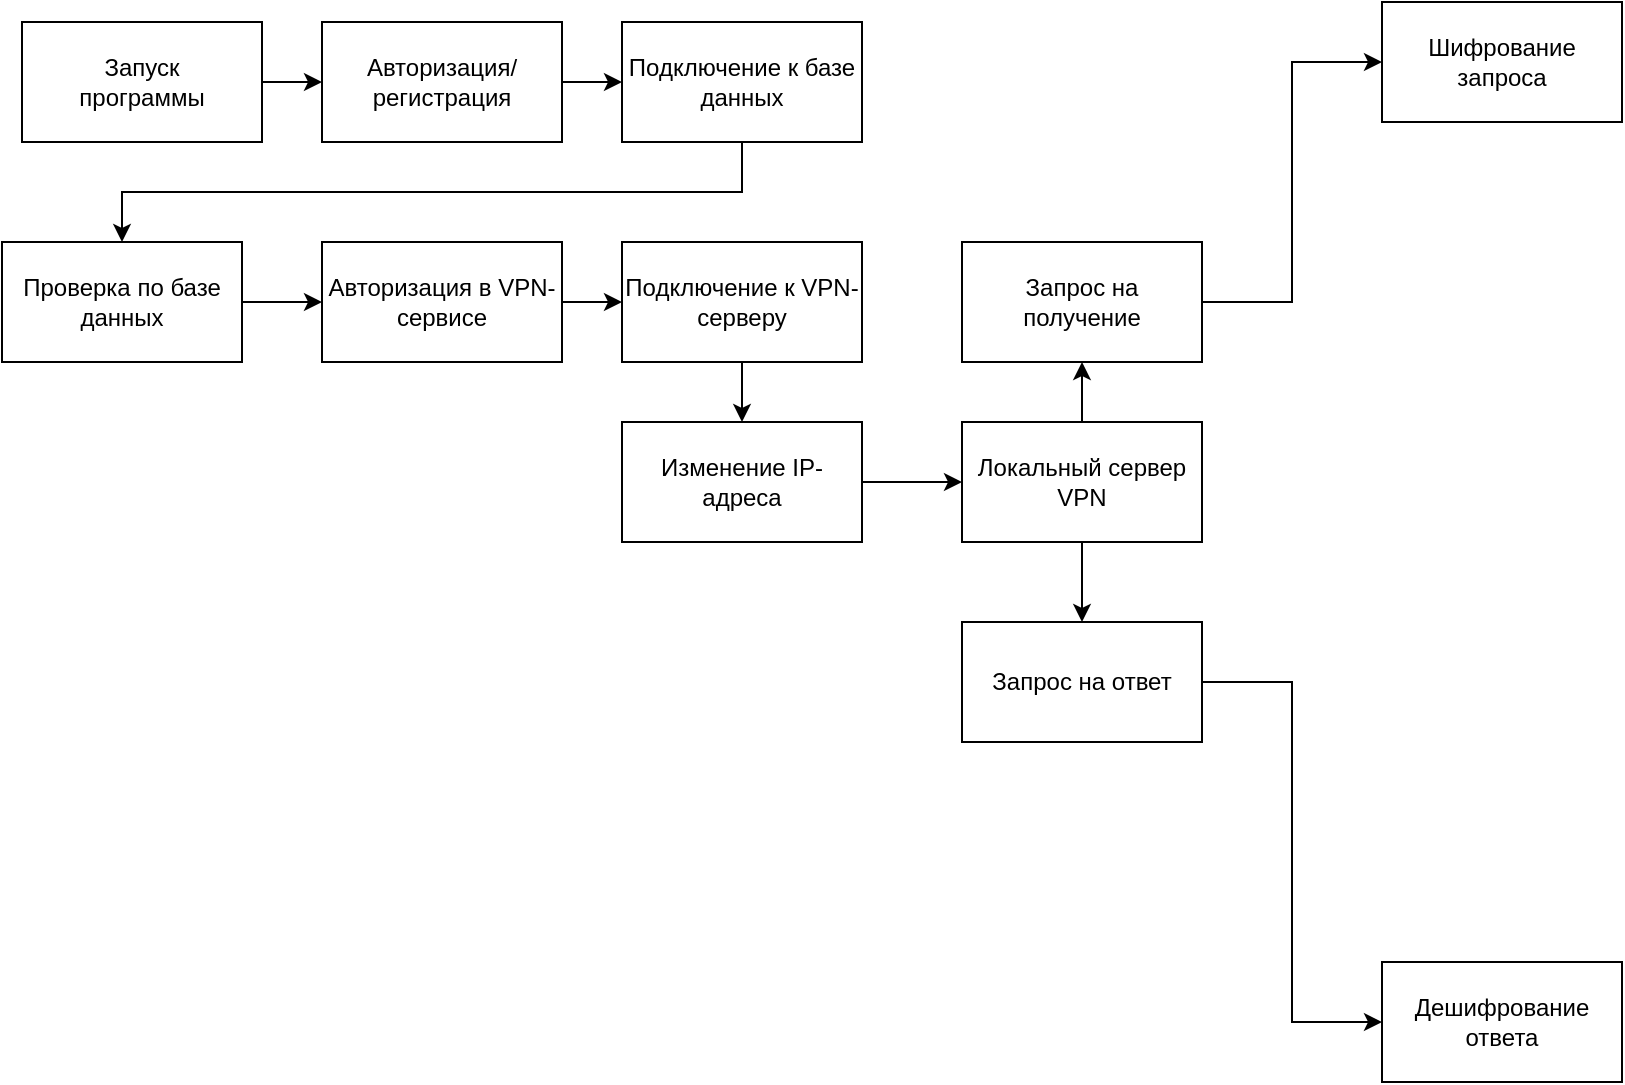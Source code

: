 <mxfile version="22.1.18" type="github">
  <diagram name="Страница — 1" id="HSFspTWDWQAz7sQMw6sd">
    <mxGraphModel dx="1195" dy="1819" grid="1" gridSize="10" guides="1" tooltips="1" connect="1" arrows="1" fold="1" page="1" pageScale="1" pageWidth="827" pageHeight="1169" math="0" shadow="0">
      <root>
        <mxCell id="0" />
        <mxCell id="1" parent="0" />
        <mxCell id="WGomVylFgQ79Y82duLZ2-8" style="edgeStyle=orthogonalEdgeStyle;rounded=0;orthogonalLoop=1;jettySize=auto;html=1;exitX=0.5;exitY=0;exitDx=0;exitDy=0;entryX=0.5;entryY=1;entryDx=0;entryDy=0;" edge="1" parent="1" source="WGomVylFgQ79Y82duLZ2-1" target="WGomVylFgQ79Y82duLZ2-2">
          <mxGeometry relative="1" as="geometry" />
        </mxCell>
        <mxCell id="WGomVylFgQ79Y82duLZ2-9" style="edgeStyle=orthogonalEdgeStyle;rounded=0;orthogonalLoop=1;jettySize=auto;html=1;exitX=0.5;exitY=1;exitDx=0;exitDy=0;entryX=0.5;entryY=0;entryDx=0;entryDy=0;" edge="1" parent="1" source="WGomVylFgQ79Y82duLZ2-1" target="WGomVylFgQ79Y82duLZ2-3">
          <mxGeometry relative="1" as="geometry" />
        </mxCell>
        <mxCell id="WGomVylFgQ79Y82duLZ2-1" value="Локальный сервер VPN" style="rounded=0;whiteSpace=wrap;html=1;" vertex="1" parent="1">
          <mxGeometry x="600" y="200" width="120" height="60" as="geometry" />
        </mxCell>
        <mxCell id="WGomVylFgQ79Y82duLZ2-6" style="edgeStyle=orthogonalEdgeStyle;rounded=0;orthogonalLoop=1;jettySize=auto;html=1;exitX=1;exitY=0.5;exitDx=0;exitDy=0;entryX=0;entryY=0.5;entryDx=0;entryDy=0;" edge="1" parent="1" source="WGomVylFgQ79Y82duLZ2-2" target="WGomVylFgQ79Y82duLZ2-4">
          <mxGeometry relative="1" as="geometry" />
        </mxCell>
        <mxCell id="WGomVylFgQ79Y82duLZ2-2" value="Запрос на получение" style="rounded=0;whiteSpace=wrap;html=1;" vertex="1" parent="1">
          <mxGeometry x="600" y="110" width="120" height="60" as="geometry" />
        </mxCell>
        <mxCell id="WGomVylFgQ79Y82duLZ2-7" style="edgeStyle=orthogonalEdgeStyle;rounded=0;orthogonalLoop=1;jettySize=auto;html=1;exitX=1;exitY=0.5;exitDx=0;exitDy=0;entryX=0;entryY=0.5;entryDx=0;entryDy=0;" edge="1" parent="1" source="WGomVylFgQ79Y82duLZ2-3" target="WGomVylFgQ79Y82duLZ2-5">
          <mxGeometry relative="1" as="geometry" />
        </mxCell>
        <mxCell id="WGomVylFgQ79Y82duLZ2-3" value="Запрос на ответ" style="rounded=0;whiteSpace=wrap;html=1;" vertex="1" parent="1">
          <mxGeometry x="600" y="300" width="120" height="60" as="geometry" />
        </mxCell>
        <mxCell id="WGomVylFgQ79Y82duLZ2-4" value="Шифрование запроса" style="rounded=0;whiteSpace=wrap;html=1;" vertex="1" parent="1">
          <mxGeometry x="810" y="-10" width="120" height="60" as="geometry" />
        </mxCell>
        <mxCell id="WGomVylFgQ79Y82duLZ2-5" value="Дешифрование ответа" style="rounded=0;whiteSpace=wrap;html=1;" vertex="1" parent="1">
          <mxGeometry x="810" y="470" width="120" height="60" as="geometry" />
        </mxCell>
        <mxCell id="WGomVylFgQ79Y82duLZ2-38" style="edgeStyle=orthogonalEdgeStyle;rounded=0;orthogonalLoop=1;jettySize=auto;html=1;exitX=1;exitY=0.5;exitDx=0;exitDy=0;entryX=0;entryY=0.5;entryDx=0;entryDy=0;" edge="1" parent="1" source="WGomVylFgQ79Y82duLZ2-11" target="WGomVylFgQ79Y82duLZ2-24">
          <mxGeometry relative="1" as="geometry" />
        </mxCell>
        <mxCell id="WGomVylFgQ79Y82duLZ2-11" value="Запуск&lt;br&gt;программы" style="rounded=0;whiteSpace=wrap;html=1;" vertex="1" parent="1">
          <mxGeometry x="130" width="120" height="60" as="geometry" />
        </mxCell>
        <mxCell id="WGomVylFgQ79Y82duLZ2-34" style="edgeStyle=orthogonalEdgeStyle;rounded=0;orthogonalLoop=1;jettySize=auto;html=1;exitX=1;exitY=0.5;exitDx=0;exitDy=0;entryX=0;entryY=0.5;entryDx=0;entryDy=0;" edge="1" parent="1" source="WGomVylFgQ79Y82duLZ2-12" target="WGomVylFgQ79Y82duLZ2-15">
          <mxGeometry relative="1" as="geometry" />
        </mxCell>
        <mxCell id="WGomVylFgQ79Y82duLZ2-12" value="Авторизация в VPN-сервисе" style="rounded=0;whiteSpace=wrap;html=1;" vertex="1" parent="1">
          <mxGeometry x="280" y="110" width="120" height="60" as="geometry" />
        </mxCell>
        <mxCell id="WGomVylFgQ79Y82duLZ2-35" style="edgeStyle=orthogonalEdgeStyle;rounded=0;orthogonalLoop=1;jettySize=auto;html=1;exitX=1;exitY=0.5;exitDx=0;exitDy=0;entryX=0;entryY=0.5;entryDx=0;entryDy=0;" edge="1" parent="1" source="WGomVylFgQ79Y82duLZ2-14" target="WGomVylFgQ79Y82duLZ2-12">
          <mxGeometry relative="1" as="geometry" />
        </mxCell>
        <mxCell id="WGomVylFgQ79Y82duLZ2-14" value="Проверка по базе данных" style="rounded=0;whiteSpace=wrap;html=1;" vertex="1" parent="1">
          <mxGeometry x="120" y="110" width="120" height="60" as="geometry" />
        </mxCell>
        <mxCell id="WGomVylFgQ79Y82duLZ2-33" style="edgeStyle=orthogonalEdgeStyle;rounded=0;orthogonalLoop=1;jettySize=auto;html=1;exitX=0.5;exitY=1;exitDx=0;exitDy=0;entryX=0.5;entryY=0;entryDx=0;entryDy=0;" edge="1" parent="1" source="WGomVylFgQ79Y82duLZ2-15" target="WGomVylFgQ79Y82duLZ2-20">
          <mxGeometry relative="1" as="geometry" />
        </mxCell>
        <mxCell id="WGomVylFgQ79Y82duLZ2-15" value="Подключение к VPN-серверу" style="rounded=0;whiteSpace=wrap;html=1;" vertex="1" parent="1">
          <mxGeometry x="430" y="110" width="120" height="60" as="geometry" />
        </mxCell>
        <mxCell id="WGomVylFgQ79Y82duLZ2-32" style="edgeStyle=orthogonalEdgeStyle;rounded=0;orthogonalLoop=1;jettySize=auto;html=1;exitX=1;exitY=0.5;exitDx=0;exitDy=0;entryX=0;entryY=0.5;entryDx=0;entryDy=0;" edge="1" parent="1" source="WGomVylFgQ79Y82duLZ2-20" target="WGomVylFgQ79Y82duLZ2-1">
          <mxGeometry relative="1" as="geometry" />
        </mxCell>
        <mxCell id="WGomVylFgQ79Y82duLZ2-20" value="Изменение IP-адреса" style="rounded=0;whiteSpace=wrap;html=1;" vertex="1" parent="1">
          <mxGeometry x="430" y="200" width="120" height="60" as="geometry" />
        </mxCell>
        <mxCell id="WGomVylFgQ79Y82duLZ2-36" style="edgeStyle=orthogonalEdgeStyle;rounded=0;orthogonalLoop=1;jettySize=auto;html=1;exitX=0.5;exitY=1;exitDx=0;exitDy=0;entryX=0.5;entryY=0;entryDx=0;entryDy=0;" edge="1" parent="1" source="WGomVylFgQ79Y82duLZ2-21" target="WGomVylFgQ79Y82duLZ2-14">
          <mxGeometry relative="1" as="geometry" />
        </mxCell>
        <mxCell id="WGomVylFgQ79Y82duLZ2-21" value="Подключение к базе данных" style="rounded=0;whiteSpace=wrap;html=1;" vertex="1" parent="1">
          <mxGeometry x="430" width="120" height="60" as="geometry" />
        </mxCell>
        <mxCell id="WGomVylFgQ79Y82duLZ2-37" style="edgeStyle=orthogonalEdgeStyle;rounded=0;orthogonalLoop=1;jettySize=auto;html=1;exitX=1;exitY=0.5;exitDx=0;exitDy=0;entryX=0;entryY=0.5;entryDx=0;entryDy=0;" edge="1" parent="1" source="WGomVylFgQ79Y82duLZ2-24" target="WGomVylFgQ79Y82duLZ2-21">
          <mxGeometry relative="1" as="geometry" />
        </mxCell>
        <mxCell id="WGomVylFgQ79Y82duLZ2-24" value="Авторизация/регистрация" style="rounded=0;whiteSpace=wrap;html=1;" vertex="1" parent="1">
          <mxGeometry x="280" width="120" height="60" as="geometry" />
        </mxCell>
      </root>
    </mxGraphModel>
  </diagram>
</mxfile>
